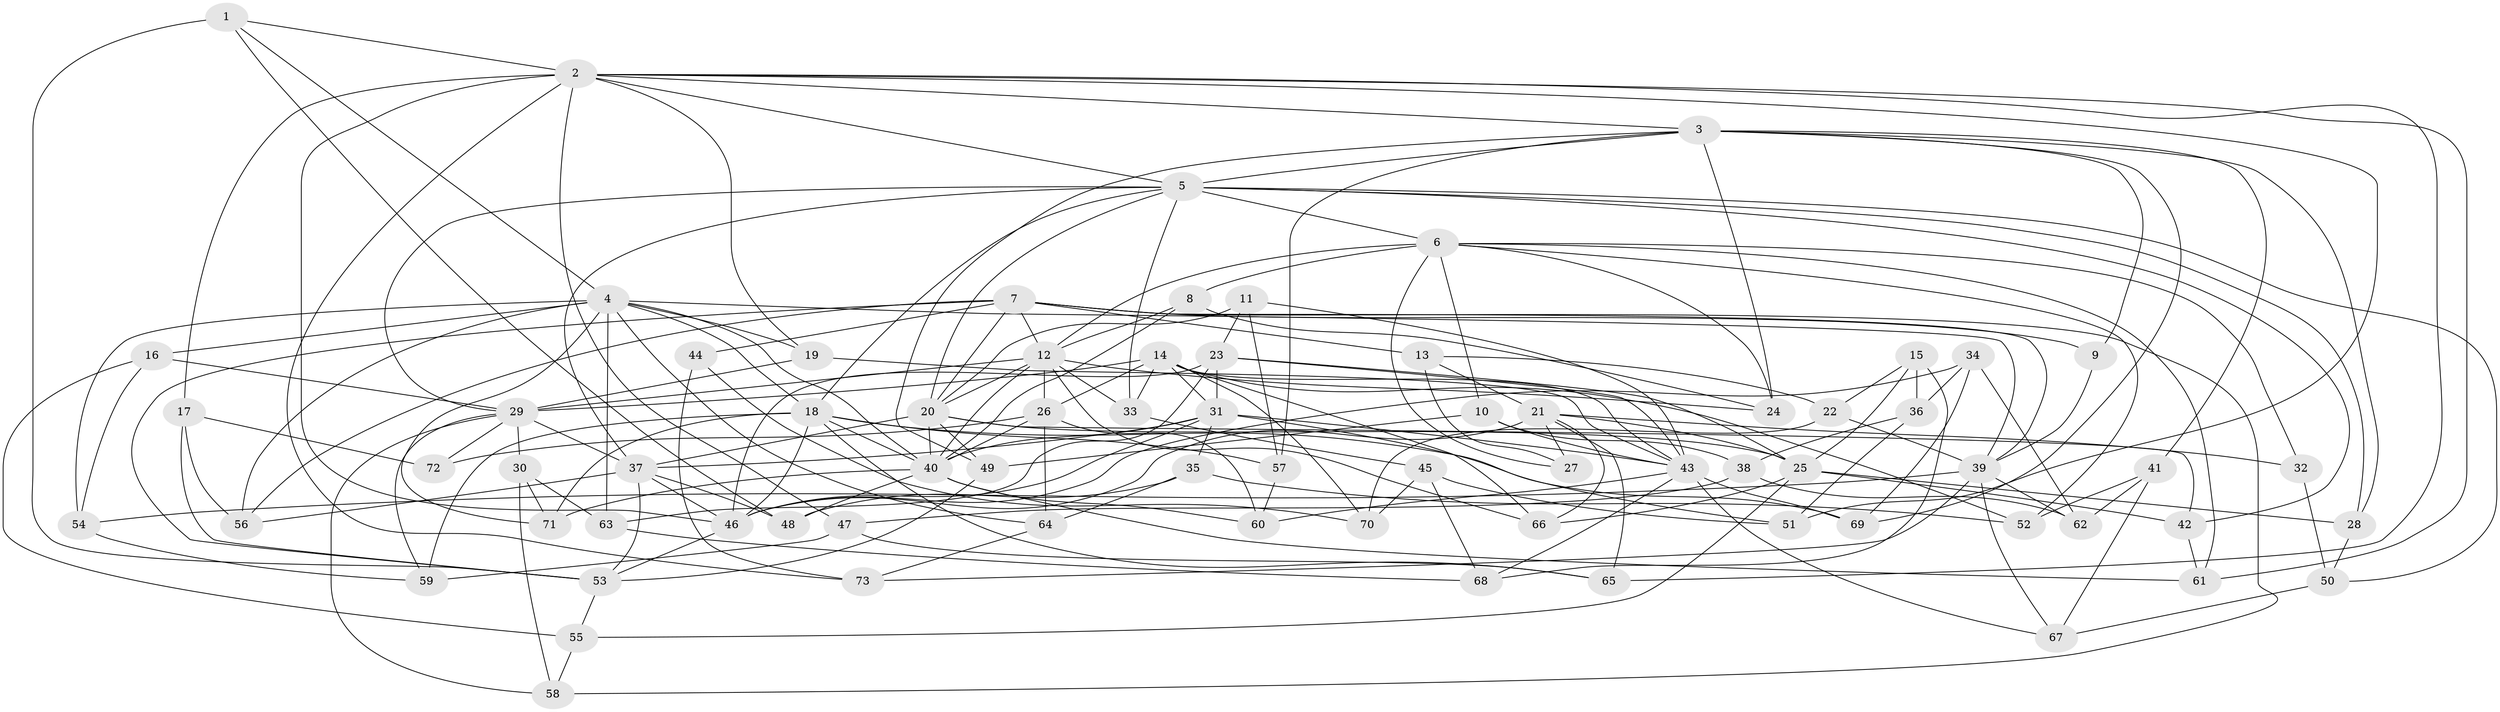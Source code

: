 // original degree distribution, {4: 1.0}
// Generated by graph-tools (version 1.1) at 2025/38/03/09/25 02:38:08]
// undirected, 73 vertices, 196 edges
graph export_dot {
graph [start="1"]
  node [color=gray90,style=filled];
  1;
  2;
  3;
  4;
  5;
  6;
  7;
  8;
  9;
  10;
  11;
  12;
  13;
  14;
  15;
  16;
  17;
  18;
  19;
  20;
  21;
  22;
  23;
  24;
  25;
  26;
  27;
  28;
  29;
  30;
  31;
  32;
  33;
  34;
  35;
  36;
  37;
  38;
  39;
  40;
  41;
  42;
  43;
  44;
  45;
  46;
  47;
  48;
  49;
  50;
  51;
  52;
  53;
  54;
  55;
  56;
  57;
  58;
  59;
  60;
  61;
  62;
  63;
  64;
  65;
  66;
  67;
  68;
  69;
  70;
  71;
  72;
  73;
  1 -- 2 [weight=1.0];
  1 -- 4 [weight=1.0];
  1 -- 48 [weight=1.0];
  1 -- 53 [weight=1.0];
  2 -- 3 [weight=1.0];
  2 -- 5 [weight=1.0];
  2 -- 17 [weight=1.0];
  2 -- 19 [weight=1.0];
  2 -- 46 [weight=2.0];
  2 -- 47 [weight=1.0];
  2 -- 51 [weight=1.0];
  2 -- 61 [weight=1.0];
  2 -- 65 [weight=1.0];
  2 -- 73 [weight=1.0];
  3 -- 5 [weight=2.0];
  3 -- 9 [weight=1.0];
  3 -- 24 [weight=1.0];
  3 -- 28 [weight=1.0];
  3 -- 41 [weight=1.0];
  3 -- 49 [weight=1.0];
  3 -- 57 [weight=1.0];
  3 -- 69 [weight=1.0];
  4 -- 16 [weight=1.0];
  4 -- 18 [weight=1.0];
  4 -- 19 [weight=1.0];
  4 -- 39 [weight=2.0];
  4 -- 40 [weight=1.0];
  4 -- 54 [weight=1.0];
  4 -- 56 [weight=1.0];
  4 -- 63 [weight=1.0];
  4 -- 64 [weight=1.0];
  4 -- 71 [weight=1.0];
  5 -- 6 [weight=1.0];
  5 -- 18 [weight=1.0];
  5 -- 20 [weight=1.0];
  5 -- 28 [weight=1.0];
  5 -- 29 [weight=1.0];
  5 -- 33 [weight=1.0];
  5 -- 37 [weight=1.0];
  5 -- 42 [weight=1.0];
  5 -- 50 [weight=1.0];
  6 -- 8 [weight=1.0];
  6 -- 10 [weight=1.0];
  6 -- 12 [weight=1.0];
  6 -- 24 [weight=1.0];
  6 -- 27 [weight=2.0];
  6 -- 32 [weight=1.0];
  6 -- 52 [weight=1.0];
  6 -- 61 [weight=1.0];
  7 -- 9 [weight=1.0];
  7 -- 12 [weight=1.0];
  7 -- 13 [weight=1.0];
  7 -- 20 [weight=1.0];
  7 -- 39 [weight=1.0];
  7 -- 44 [weight=2.0];
  7 -- 53 [weight=1.0];
  7 -- 56 [weight=1.0];
  7 -- 58 [weight=1.0];
  8 -- 12 [weight=1.0];
  8 -- 24 [weight=1.0];
  8 -- 40 [weight=1.0];
  9 -- 39 [weight=2.0];
  10 -- 38 [weight=1.0];
  10 -- 43 [weight=1.0];
  10 -- 49 [weight=1.0];
  11 -- 20 [weight=1.0];
  11 -- 23 [weight=1.0];
  11 -- 43 [weight=1.0];
  11 -- 57 [weight=1.0];
  12 -- 20 [weight=2.0];
  12 -- 24 [weight=1.0];
  12 -- 26 [weight=2.0];
  12 -- 29 [weight=1.0];
  12 -- 33 [weight=1.0];
  12 -- 40 [weight=1.0];
  12 -- 66 [weight=1.0];
  13 -- 21 [weight=1.0];
  13 -- 22 [weight=1.0];
  13 -- 27 [weight=1.0];
  14 -- 26 [weight=1.0];
  14 -- 29 [weight=2.0];
  14 -- 31 [weight=1.0];
  14 -- 33 [weight=1.0];
  14 -- 43 [weight=2.0];
  14 -- 52 [weight=1.0];
  14 -- 66 [weight=1.0];
  14 -- 70 [weight=1.0];
  15 -- 22 [weight=1.0];
  15 -- 25 [weight=1.0];
  15 -- 36 [weight=1.0];
  15 -- 68 [weight=1.0];
  16 -- 29 [weight=1.0];
  16 -- 54 [weight=1.0];
  16 -- 55 [weight=1.0];
  17 -- 53 [weight=1.0];
  17 -- 56 [weight=1.0];
  17 -- 72 [weight=1.0];
  18 -- 40 [weight=1.0];
  18 -- 46 [weight=2.0];
  18 -- 57 [weight=1.0];
  18 -- 59 [weight=1.0];
  18 -- 65 [weight=1.0];
  18 -- 69 [weight=1.0];
  18 -- 71 [weight=1.0];
  19 -- 29 [weight=1.0];
  19 -- 43 [weight=1.0];
  20 -- 25 [weight=1.0];
  20 -- 37 [weight=1.0];
  20 -- 40 [weight=1.0];
  20 -- 42 [weight=1.0];
  20 -- 49 [weight=1.0];
  21 -- 25 [weight=3.0];
  21 -- 27 [weight=1.0];
  21 -- 32 [weight=2.0];
  21 -- 46 [weight=1.0];
  21 -- 65 [weight=1.0];
  21 -- 66 [weight=1.0];
  22 -- 39 [weight=1.0];
  22 -- 70 [weight=1.0];
  23 -- 25 [weight=3.0];
  23 -- 31 [weight=1.0];
  23 -- 43 [weight=1.0];
  23 -- 46 [weight=1.0];
  23 -- 63 [weight=1.0];
  25 -- 28 [weight=1.0];
  25 -- 42 [weight=1.0];
  25 -- 55 [weight=1.0];
  25 -- 66 [weight=1.0];
  26 -- 40 [weight=1.0];
  26 -- 60 [weight=1.0];
  26 -- 64 [weight=1.0];
  26 -- 72 [weight=2.0];
  28 -- 50 [weight=1.0];
  29 -- 30 [weight=1.0];
  29 -- 37 [weight=2.0];
  29 -- 58 [weight=1.0];
  29 -- 59 [weight=1.0];
  29 -- 72 [weight=1.0];
  30 -- 58 [weight=1.0];
  30 -- 63 [weight=1.0];
  30 -- 71 [weight=1.0];
  31 -- 35 [weight=1.0];
  31 -- 37 [weight=1.0];
  31 -- 40 [weight=2.0];
  31 -- 43 [weight=2.0];
  31 -- 46 [weight=1.0];
  31 -- 51 [weight=1.0];
  32 -- 50 [weight=1.0];
  33 -- 45 [weight=1.0];
  34 -- 36 [weight=1.0];
  34 -- 46 [weight=1.0];
  34 -- 62 [weight=1.0];
  34 -- 69 [weight=1.0];
  35 -- 48 [weight=1.0];
  35 -- 52 [weight=1.0];
  35 -- 64 [weight=1.0];
  36 -- 38 [weight=1.0];
  36 -- 51 [weight=1.0];
  37 -- 46 [weight=1.0];
  37 -- 48 [weight=1.0];
  37 -- 53 [weight=2.0];
  37 -- 56 [weight=1.0];
  38 -- 47 [weight=1.0];
  38 -- 62 [weight=1.0];
  39 -- 54 [weight=1.0];
  39 -- 62 [weight=1.0];
  39 -- 67 [weight=1.0];
  39 -- 73 [weight=1.0];
  40 -- 48 [weight=1.0];
  40 -- 60 [weight=1.0];
  40 -- 61 [weight=1.0];
  40 -- 71 [weight=1.0];
  41 -- 52 [weight=1.0];
  41 -- 62 [weight=1.0];
  41 -- 67 [weight=1.0];
  42 -- 61 [weight=1.0];
  43 -- 60 [weight=1.0];
  43 -- 67 [weight=1.0];
  43 -- 68 [weight=1.0];
  43 -- 69 [weight=1.0];
  44 -- 70 [weight=1.0];
  44 -- 73 [weight=1.0];
  45 -- 51 [weight=1.0];
  45 -- 68 [weight=1.0];
  45 -- 70 [weight=1.0];
  46 -- 53 [weight=1.0];
  47 -- 59 [weight=1.0];
  47 -- 65 [weight=1.0];
  49 -- 53 [weight=1.0];
  50 -- 67 [weight=1.0];
  53 -- 55 [weight=1.0];
  54 -- 59 [weight=1.0];
  55 -- 58 [weight=1.0];
  57 -- 60 [weight=1.0];
  63 -- 68 [weight=1.0];
  64 -- 73 [weight=1.0];
}
